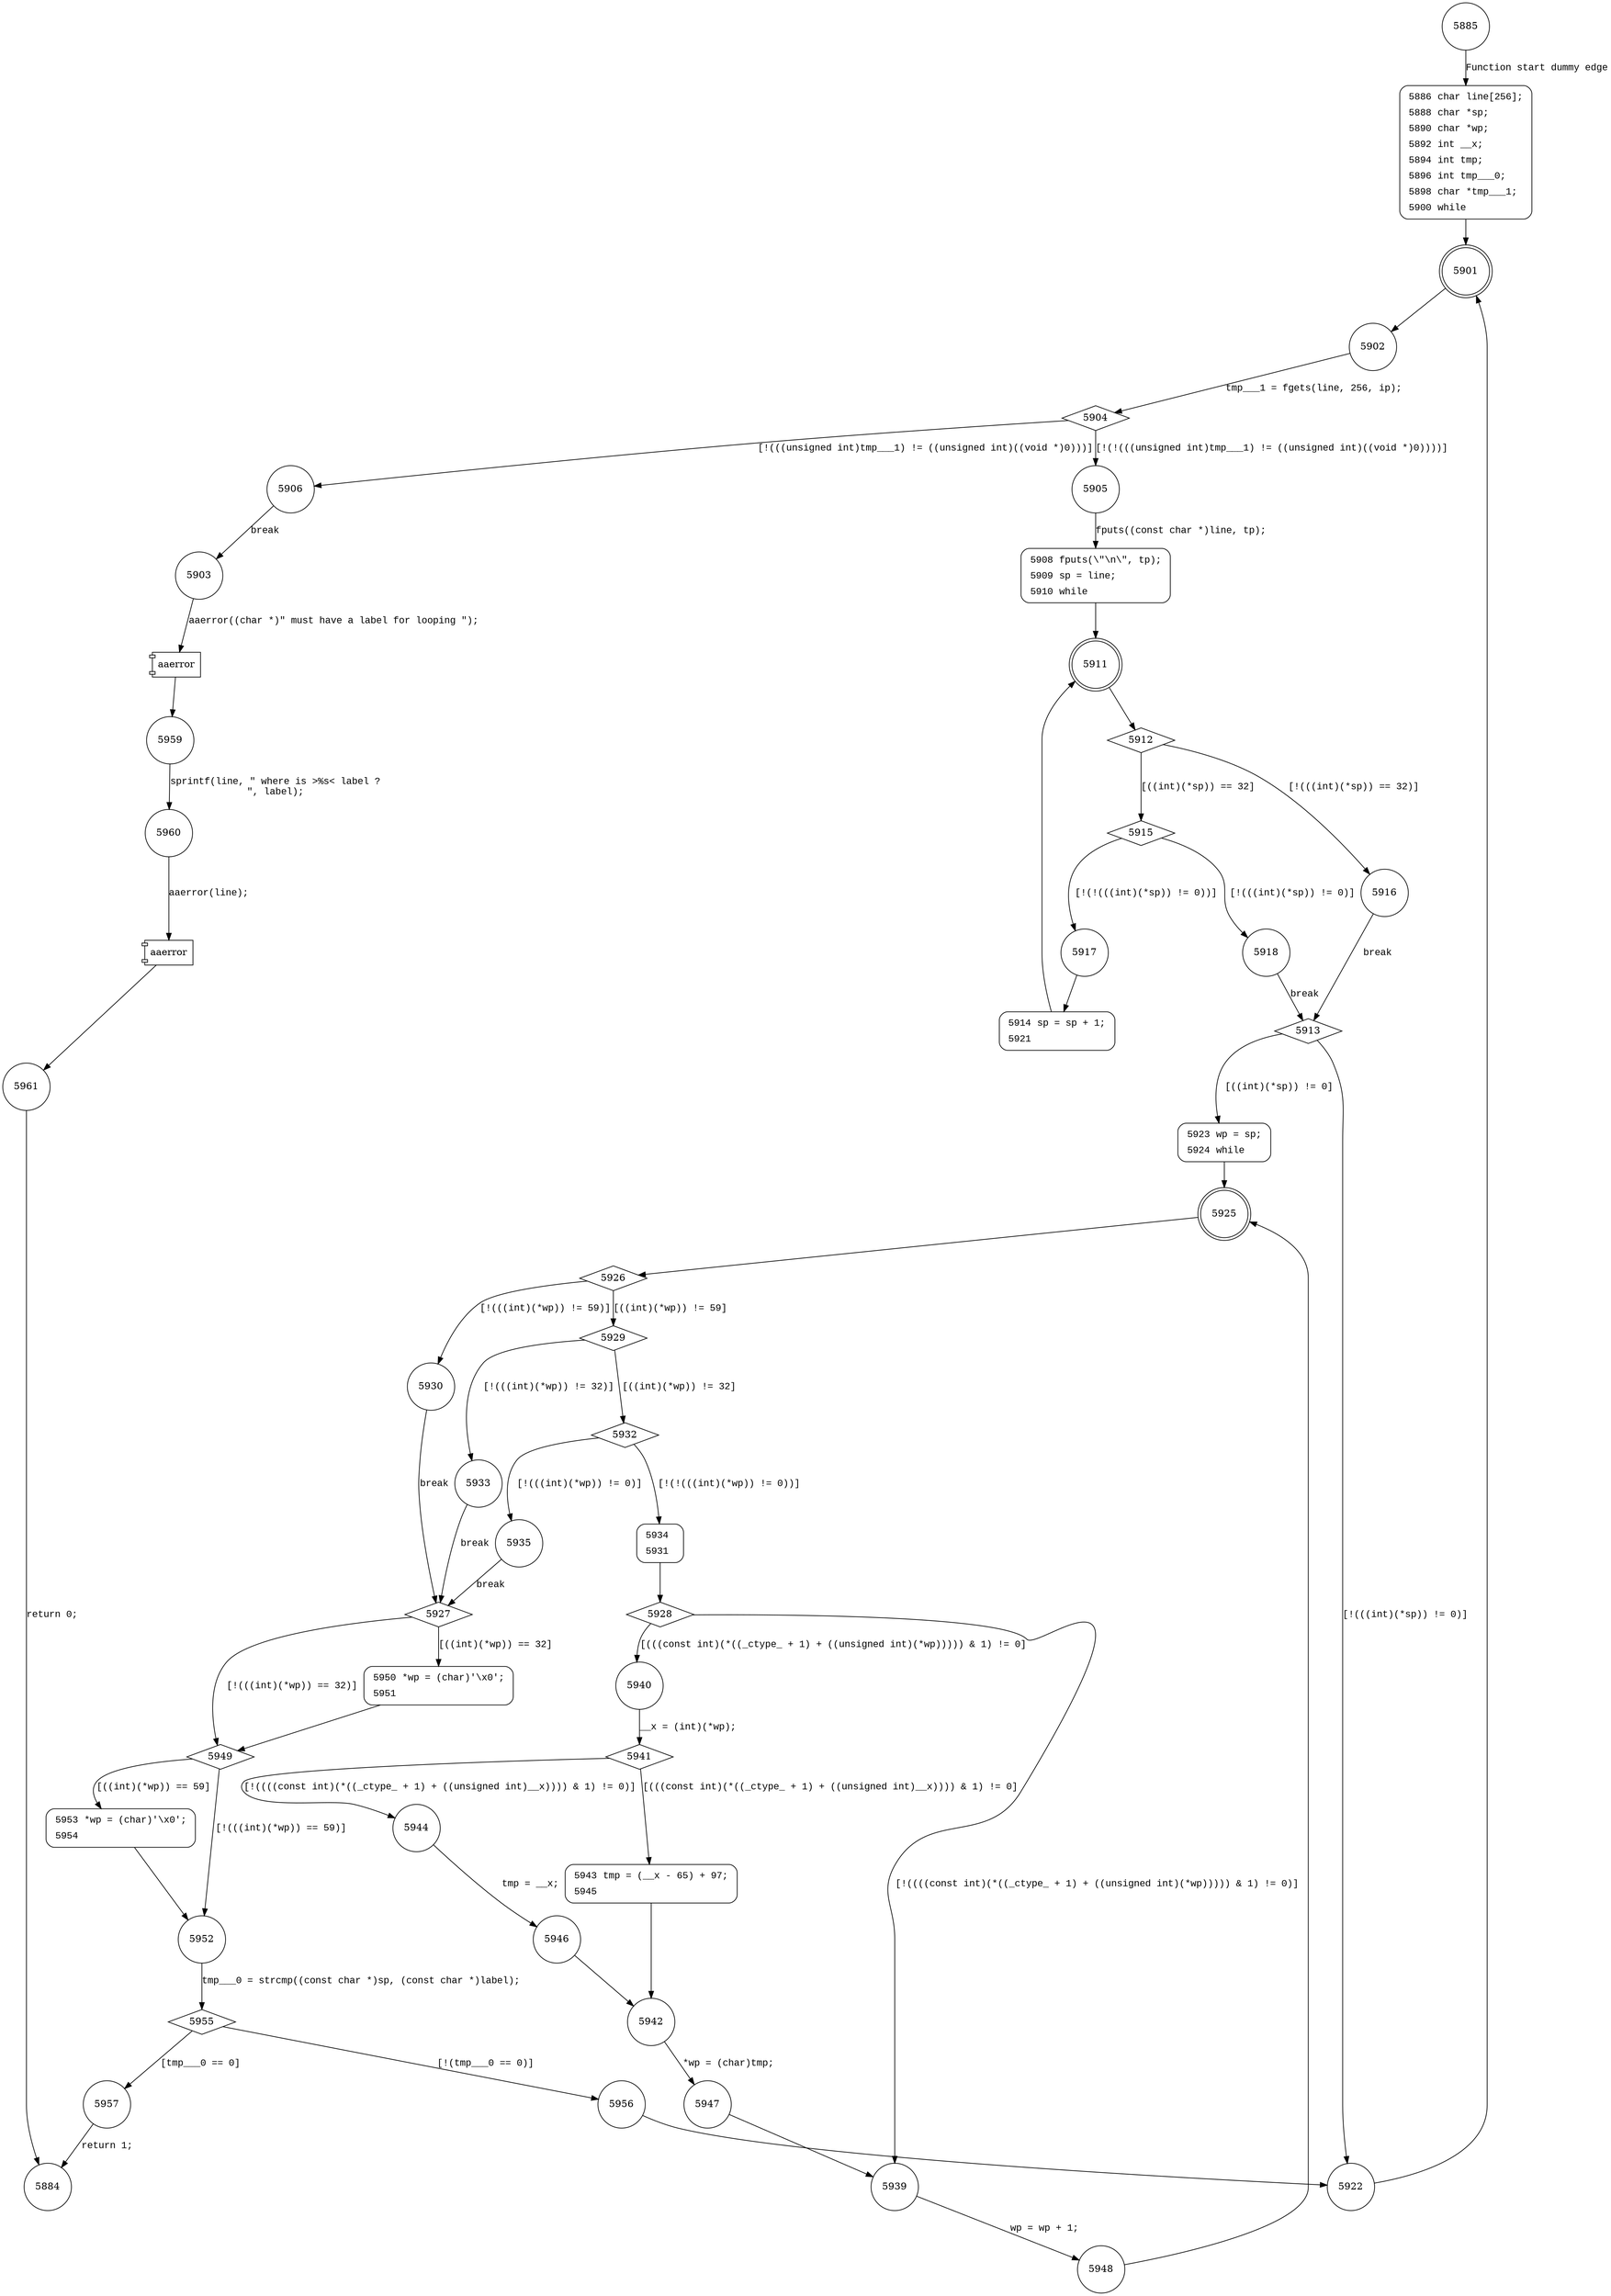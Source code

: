 digraph loadloop {
5885 [shape="circle"]
5886 [shape="circle"]
5901 [shape="doublecircle"]
5902 [shape="circle"]
5904 [shape="diamond"]
5905 [shape="circle"]
5906 [shape="circle"]
5903 [shape="circle"]
5959 [shape="circle"]
5960 [shape="circle"]
5961 [shape="circle"]
5908 [shape="circle"]
5911 [shape="doublecircle"]
5912 [shape="diamond"]
5916 [shape="circle"]
5915 [shape="diamond"]
5917 [shape="circle"]
5918 [shape="circle"]
5913 [shape="diamond"]
5922 [shape="circle"]
5923 [shape="circle"]
5925 [shape="doublecircle"]
5926 [shape="diamond"]
5930 [shape="circle"]
5929 [shape="diamond"]
5933 [shape="circle"]
5932 [shape="diamond"]
5934 [shape="circle"]
5935 [shape="circle"]
5927 [shape="diamond"]
5949 [shape="diamond"]
5950 [shape="circle"]
5952 [shape="circle"]
5953 [shape="circle"]
5955 [shape="diamond"]
5956 [shape="circle"]
5957 [shape="circle"]
5928 [shape="diamond"]
5939 [shape="circle"]
5940 [shape="circle"]
5941 [shape="diamond"]
5944 [shape="circle"]
5943 [shape="circle"]
5942 [shape="circle"]
5947 [shape="circle"]
5948 [shape="circle"]
5946 [shape="circle"]
5914 [shape="circle"]
5884 [shape="circle"]
5886 [style="filled,bold" penwidth="1" fillcolor="white" fontname="Courier New" shape="Mrecord" label=<<table border="0" cellborder="0" cellpadding="3" bgcolor="white"><tr><td align="right">5886</td><td align="left">char line[256];</td></tr><tr><td align="right">5888</td><td align="left">char *sp;</td></tr><tr><td align="right">5890</td><td align="left">char *wp;</td></tr><tr><td align="right">5892</td><td align="left">int __x;</td></tr><tr><td align="right">5894</td><td align="left">int tmp;</td></tr><tr><td align="right">5896</td><td align="left">int tmp___0;</td></tr><tr><td align="right">5898</td><td align="left">char *tmp___1;</td></tr><tr><td align="right">5900</td><td align="left">while</td></tr></table>>]
5886 -> 5901[label=""]
5908 [style="filled,bold" penwidth="1" fillcolor="white" fontname="Courier New" shape="Mrecord" label=<<table border="0" cellborder="0" cellpadding="3" bgcolor="white"><tr><td align="right">5908</td><td align="left">fputs(\"\n\", tp);</td></tr><tr><td align="right">5909</td><td align="left">sp = line;</td></tr><tr><td align="right">5910</td><td align="left">while</td></tr></table>>]
5908 -> 5911[label=""]
5923 [style="filled,bold" penwidth="1" fillcolor="white" fontname="Courier New" shape="Mrecord" label=<<table border="0" cellborder="0" cellpadding="3" bgcolor="white"><tr><td align="right">5923</td><td align="left">wp = sp;</td></tr><tr><td align="right">5924</td><td align="left">while</td></tr></table>>]
5923 -> 5925[label=""]
5950 [style="filled,bold" penwidth="1" fillcolor="white" fontname="Courier New" shape="Mrecord" label=<<table border="0" cellborder="0" cellpadding="3" bgcolor="white"><tr><td align="right">5950</td><td align="left">*wp = (char)'\x0';</td></tr><tr><td align="right">5951</td><td align="left"></td></tr></table>>]
5950 -> 5949[label=""]
5953 [style="filled,bold" penwidth="1" fillcolor="white" fontname="Courier New" shape="Mrecord" label=<<table border="0" cellborder="0" cellpadding="3" bgcolor="white"><tr><td align="right">5953</td><td align="left">*wp = (char)'\x0';</td></tr><tr><td align="right">5954</td><td align="left"></td></tr></table>>]
5953 -> 5952[label=""]
5934 [style="filled,bold" penwidth="1" fillcolor="white" fontname="Courier New" shape="Mrecord" label=<<table border="0" cellborder="0" cellpadding="3" bgcolor="white"><tr><td align="right">5934</td><td align="left"></td></tr><tr><td align="right">5931</td><td align="left"></td></tr></table>>]
5934 -> 5928[label=""]
5943 [style="filled,bold" penwidth="1" fillcolor="white" fontname="Courier New" shape="Mrecord" label=<<table border="0" cellborder="0" cellpadding="3" bgcolor="white"><tr><td align="right">5943</td><td align="left">tmp = (__x - 65) + 97;</td></tr><tr><td align="right">5945</td><td align="left"></td></tr></table>>]
5943 -> 5942[label=""]
5914 [style="filled,bold" penwidth="1" fillcolor="white" fontname="Courier New" shape="Mrecord" label=<<table border="0" cellborder="0" cellpadding="3" bgcolor="white"><tr><td align="right">5914</td><td align="left">sp = sp + 1;</td></tr><tr><td align="right">5921</td><td align="left"></td></tr></table>>]
5914 -> 5911[label=""]
5885 -> 5886 [label="Function start dummy edge" fontname="Courier New"]
5901 -> 5902 [label="" fontname="Courier New"]
5904 -> 5905 [label="[!(!(((unsigned int)tmp___1) != ((unsigned int)((void *)0))))]" fontname="Courier New"]
5904 -> 5906 [label="[!(((unsigned int)tmp___1) != ((unsigned int)((void *)0)))]" fontname="Courier New"]
100386 [shape="component" label="aaerror"]
5903 -> 100386 [label="aaerror((char *)\" must have a label for looping \");" fontname="Courier New"]
100386 -> 5959 [label="" fontname="Courier New"]
100387 [shape="component" label="aaerror"]
5960 -> 100387 [label="aaerror(line);" fontname="Courier New"]
100387 -> 5961 [label="" fontname="Courier New"]
5905 -> 5908 [label="fputs((const char *)line, tp);" fontname="Courier New"]
5911 -> 5912 [label="" fontname="Courier New"]
5912 -> 5916 [label="[!(((int)(*sp)) == 32)]" fontname="Courier New"]
5912 -> 5915 [label="[((int)(*sp)) == 32]" fontname="Courier New"]
5915 -> 5917 [label="[!(!(((int)(*sp)) != 0))]" fontname="Courier New"]
5915 -> 5918 [label="[!(((int)(*sp)) != 0)]" fontname="Courier New"]
5913 -> 5922 [label="[!(((int)(*sp)) != 0)]" fontname="Courier New"]
5913 -> 5923 [label="[((int)(*sp)) != 0]" fontname="Courier New"]
5925 -> 5926 [label="" fontname="Courier New"]
5926 -> 5930 [label="[!(((int)(*wp)) != 59)]" fontname="Courier New"]
5926 -> 5929 [label="[((int)(*wp)) != 59]" fontname="Courier New"]
5929 -> 5933 [label="[!(((int)(*wp)) != 32)]" fontname="Courier New"]
5929 -> 5932 [label="[((int)(*wp)) != 32]" fontname="Courier New"]
5932 -> 5934 [label="[!(!(((int)(*wp)) != 0))]" fontname="Courier New"]
5932 -> 5935 [label="[!(((int)(*wp)) != 0)]" fontname="Courier New"]
5927 -> 5949 [label="[!(((int)(*wp)) == 32)]" fontname="Courier New"]
5927 -> 5950 [label="[((int)(*wp)) == 32]" fontname="Courier New"]
5949 -> 5952 [label="[!(((int)(*wp)) == 59)]" fontname="Courier New"]
5949 -> 5953 [label="[((int)(*wp)) == 59]" fontname="Courier New"]
5952 -> 5955 [label="tmp___0 = strcmp((const char *)sp, (const char *)label);" fontname="Courier New"]
5955 -> 5956 [label="[!(tmp___0 == 0)]" fontname="Courier New"]
5955 -> 5957 [label="[tmp___0 == 0]" fontname="Courier New"]
5956 -> 5922 [label="" fontname="Courier New"]
5922 -> 5901 [label="" fontname="Courier New"]
5928 -> 5939 [label="[!((((const int)(*((_ctype_ + 1) + ((unsigned int)(*wp))))) & 1) != 0)]" fontname="Courier New"]
5928 -> 5940 [label="[(((const int)(*((_ctype_ + 1) + ((unsigned int)(*wp))))) & 1) != 0]" fontname="Courier New"]
5941 -> 5944 [label="[!((((const int)(*((_ctype_ + 1) + ((unsigned int)__x)))) & 1) != 0)]" fontname="Courier New"]
5941 -> 5943 [label="[(((const int)(*((_ctype_ + 1) + ((unsigned int)__x)))) & 1) != 0]" fontname="Courier New"]
5942 -> 5947 [label="*wp = (char)tmp;" fontname="Courier New"]
5939 -> 5948 [label="wp = wp + 1;" fontname="Courier New"]
5944 -> 5946 [label="tmp = __x;" fontname="Courier New"]
5933 -> 5927 [label="break" fontname="Courier New"]
5917 -> 5914 [label="" fontname="Courier New"]
5916 -> 5913 [label="break" fontname="Courier New"]
5902 -> 5904 [label="tmp___1 = fgets(line, 256, ip);" fontname="Courier New"]
5906 -> 5903 [label="break" fontname="Courier New"]
5959 -> 5960 [label="sprintf(line, \" where is >%s< label ?\n\", label);" fontname="Courier New"]
5961 -> 5884 [label="return 0;" fontname="Courier New"]
5918 -> 5913 [label="break" fontname="Courier New"]
5935 -> 5927 [label="break" fontname="Courier New"]
5957 -> 5884 [label="return 1;" fontname="Courier New"]
5940 -> 5941 [label="__x = (int)(*wp);" fontname="Courier New"]
5947 -> 5939 [label="" fontname="Courier New"]
5948 -> 5925 [label="" fontname="Courier New"]
5946 -> 5942 [label="" fontname="Courier New"]
5930 -> 5927 [label="break" fontname="Courier New"]
}